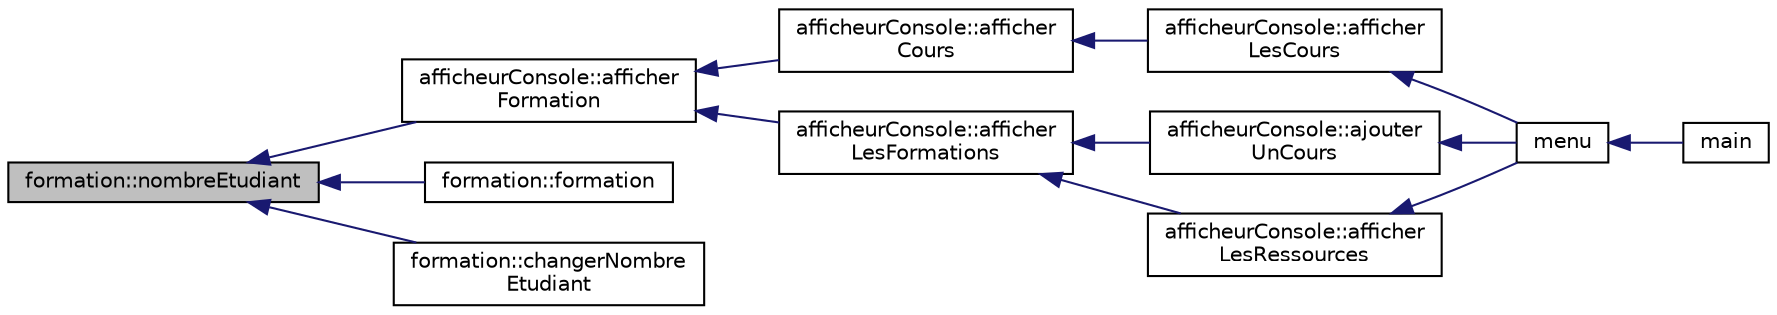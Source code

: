 digraph "formation::nombreEtudiant"
{
  edge [fontname="Helvetica",fontsize="10",labelfontname="Helvetica",labelfontsize="10"];
  node [fontname="Helvetica",fontsize="10",shape=record];
  rankdir="LR";
  Node11 [label="formation::nombreEtudiant",height=0.2,width=0.4,color="black", fillcolor="grey75", style="filled", fontcolor="black"];
  Node11 -> Node12 [dir="back",color="midnightblue",fontsize="10",style="solid",fontname="Helvetica"];
  Node12 [label="afficheurConsole::afficher\lFormation",height=0.2,width=0.4,color="black", fillcolor="white", style="filled",URL="$classafficheur_console.html#a7329605c0c533c5306bf14b6fbe47358"];
  Node12 -> Node13 [dir="back",color="midnightblue",fontsize="10",style="solid",fontname="Helvetica"];
  Node13 [label="afficheurConsole::afficher\lCours",height=0.2,width=0.4,color="black", fillcolor="white", style="filled",URL="$classafficheur_console.html#adef955f54d12ed2c99311f94920306a4",tooltip="Renvoie dans ost le .......... du cours c. "];
  Node13 -> Node14 [dir="back",color="midnightblue",fontsize="10",style="solid",fontname="Helvetica"];
  Node14 [label="afficheurConsole::afficher\lLesCours",height=0.2,width=0.4,color="black", fillcolor="white", style="filled",URL="$classafficheur_console.html#a259f4fe7ffe96d1ab0a6b5bc01c2f618"];
  Node14 -> Node15 [dir="back",color="midnightblue",fontsize="10",style="solid",fontname="Helvetica"];
  Node15 [label="menu",height=0.2,width=0.4,color="black", fillcolor="white", style="filled",URL="$main_8cpp.html#aaeb94d4bc6770f26e4bcfb2f9fcc9b15"];
  Node15 -> Node16 [dir="back",color="midnightblue",fontsize="10",style="solid",fontname="Helvetica"];
  Node16 [label="main",height=0.2,width=0.4,color="black", fillcolor="white", style="filled",URL="$main_8cpp.html#ae66f6b31b5ad750f1fe042a706a4e3d4"];
  Node12 -> Node17 [dir="back",color="midnightblue",fontsize="10",style="solid",fontname="Helvetica"];
  Node17 [label="afficheurConsole::afficher\lLesFormations",height=0.2,width=0.4,color="black", fillcolor="white", style="filled",URL="$classafficheur_console.html#a8f9fbf20b142d1805a0418f24b30c273"];
  Node17 -> Node18 [dir="back",color="midnightblue",fontsize="10",style="solid",fontname="Helvetica"];
  Node18 [label="afficheurConsole::ajouter\lUnCours",height=0.2,width=0.4,color="black", fillcolor="white", style="filled",URL="$classafficheur_console.html#a49b72edf4baf8f7ec4898b61c48212fa"];
  Node18 -> Node15 [dir="back",color="midnightblue",fontsize="10",style="solid",fontname="Helvetica"];
  Node17 -> Node19 [dir="back",color="midnightblue",fontsize="10",style="solid",fontname="Helvetica"];
  Node19 [label="afficheurConsole::afficher\lLesRessources",height=0.2,width=0.4,color="black", fillcolor="white", style="filled",URL="$classafficheur_console.html#a88dc8bce2d36314f98b1ba21e8e9b214"];
  Node19 -> Node15 [dir="back",color="midnightblue",fontsize="10",style="solid",fontname="Helvetica"];
  Node11 -> Node20 [dir="back",color="midnightblue",fontsize="10",style="solid",fontname="Helvetica"];
  Node20 [label="formation::formation",height=0.2,width=0.4,color="black", fillcolor="white", style="filled",URL="$classformation.html#ad20a90943dd2ef544b970d1bd440000f",tooltip="Constructeur de l&#39;objet formation. "];
  Node11 -> Node21 [dir="back",color="midnightblue",fontsize="10",style="solid",fontname="Helvetica"];
  Node21 [label="formation::changerNombre\lEtudiant",height=0.2,width=0.4,color="black", fillcolor="white", style="filled",URL="$classformation.html#abe934ed262e616341b9d168bd2faf8bb",tooltip="Modifie le nombre d&#39;etudiant dans la formation. "];
}
